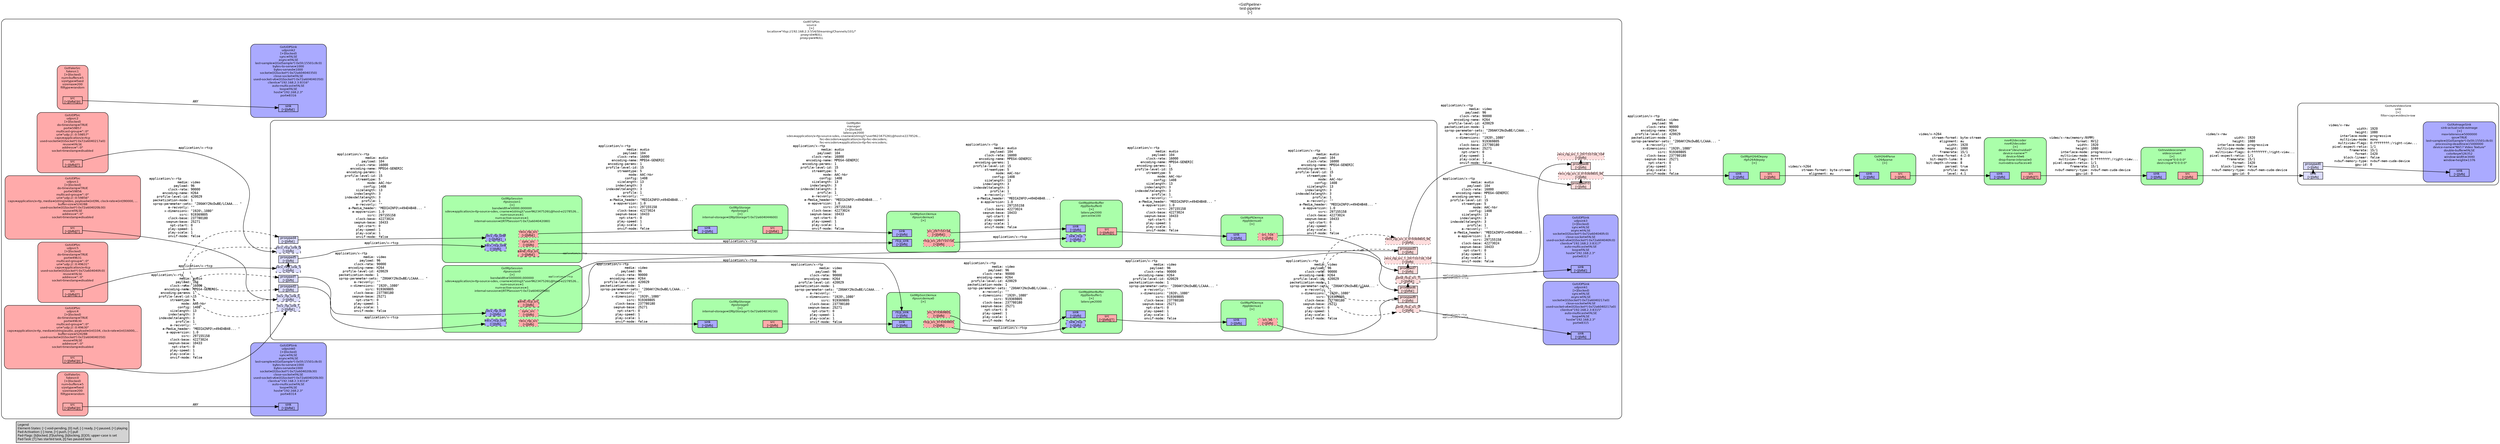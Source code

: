 digraph pipeline {
  rankdir=LR;
  fontname="sans";
  fontsize="10";
  labelloc=t;
  nodesep=.1;
  ranksep=.2;
  label="<GstPipeline>\ntest-pipeline\n[>]";
  node [style="filled,rounded", shape=box, fontsize="9", fontname="sans", margin="0.0,0.0"];
  edge [labelfontsize="6", fontsize="9", fontname="monospace"];
  
  legend [
    pos="0,0!",
    margin="0.05,0.05",
    style="filled",
    label="Legend\lElement-States: [~] void-pending, [0] null, [-] ready, [=] paused, [>] playing\lPad-Activation: [-] none, [>] push, [<] pull\lPad-Flags: [b]locked, [f]lushing, [b]locking, [E]OS; upper-case is set\lPad-Task: [T] has started task, [t] has paused task\l",
  ];
  subgraph cluster_sink_0x5fc154ff5960 {
    fontname="Bitstream Vera Sans";
    fontsize="8";
    style="filled,rounded";
    color=black;
    label="GstAutoVideoSink\nsink\n[>]\nfilter-caps=video/x-raw";
    subgraph cluster_sink_0x5fc154ff5960_sink {
      label="";
      style="invis";
      _proxypad0_0x5fc154ff6940 [color=black, fillcolor="#ddddff", label="proxypad0\n[>][bfb]", height="0.2", style="filled,solid"];
    sink_0x5fc154ff5960_sink_0x5fc154ff64d0 -> _proxypad0_0x5fc154ff6940 [style=dashed, minlen=0]
      sink_0x5fc154ff5960_sink_0x5fc154ff64d0 [color=black, fillcolor="#ddddff", label="sink\n[>][bfb]", height="0.2", style="filled,solid"];
    }

    fillcolor="#ffffff";
    subgraph cluster_sink_actual_sink_xvimage_0x5fc1550050a0 {
      fontname="Bitstream Vera Sans";
      fontsize="8";
      style="filled,rounded";
      color=black;
      label="GstXvImageSink\nsink-actual-sink-xvimage\n[>]\nmax-lateness=5000000\nqos=TRUE\nlast-sample=((GstSample*) 0x5fc15501c8c0)\nprocessing-deadline=15000000\ndevice-name=\"NV17 Video Texture\"\ndouble-buffer=FALSE\ncolorkey=526352\nwindow-width=3440\nwindow-height=1376";
      subgraph cluster_sink_actual_sink_xvimage_0x5fc1550050a0_sink {
        label="";
        style="invis";
        sink_actual_sink_xvimage_0x5fc1550050a0_sink_0x5fc155005570 [color=black, fillcolor="#aaaaff", label="sink\n[>][bfb]", height="0.2", style="filled,solid"];
      }

      fillcolor="#aaaaff";
    }

    _proxypad0_0x5fc154ff6940 -> sink_actual_sink_xvimage_0x5fc1550050a0_sink_0x5fc155005570 [label="video/x-raw\l               width: 1920\l              height: 1080\l      interlace-mode: progressive\l      multiview-mode: mono\l     multiview-flags: 0:ffffffff:/right-view...\l  pixel-aspect-ratio: 1/1\l           framerate: 15/1\l              format: I420\l        block-linear: false\l   nvbuf-memory-type: nvbuf-mem-cuda-device\l              gpu-id: 0\l"]
  }

  subgraph cluster_videoconvert_0x5fc154ff3180 {
    fontname="Bitstream Vera Sans";
    fontsize="8";
    style="filled,rounded";
    color=black;
    label="Gstnvvideoconvert\nvideoconvert\n[>]\nsrc-crop=\"0:0:0:0\"\ndest-crop=\"0:0:0:0\"";
    subgraph cluster_videoconvert_0x5fc154ff3180_sink {
      label="";
      style="invis";
      videoconvert_0x5fc154ff3180_sink_0x5fc154ff36a0 [color=black, fillcolor="#aaaaff", label="sink\n[>][bfb]", height="0.2", style="filled,solid"];
    }

    subgraph cluster_videoconvert_0x5fc154ff3180_src {
      label="";
      style="invis";
      videoconvert_0x5fc154ff3180_src_0x5fc154ff39a0 [color=black, fillcolor="#ffaaaa", label="src\n[>][bfb]", height="0.2", style="filled,solid"];
    }

    videoconvert_0x5fc154ff3180_sink_0x5fc154ff36a0 -> videoconvert_0x5fc154ff3180_src_0x5fc154ff39a0 [style="invis"];
    fillcolor="#aaffaa";
  }

  videoconvert_0x5fc154ff3180_src_0x5fc154ff39a0 -> sink_0x5fc154ff5960_sink_0x5fc154ff64d0 [label="video/x-raw\l               width: 1920\l              height: 1080\l      interlace-mode: progressive\l      multiview-mode: mono\l     multiview-flags: 0:ffffffff:/right-view...\l  pixel-aspect-ratio: 1/1\l           framerate: 15/1\l              format: I420\l        block-linear: false\l   nvbuf-memory-type: nvbuf-mem-cuda-device\l              gpu-id: 0\l"]
  subgraph cluster_nvv4l2decoder_0x5fc154fe8490 {
    fontname="Bitstream Vera Sans";
    fontsize="8";
    style="filled,rounded";
    color=black;
    label="nvv4l2decoder\nnvv4l2decoder\n[>]\ndevice=\"/dev/nvidia0\"\ndevice-name=\"\"\ndevice-fd=6\ndrop-frame-interval=0\nnum-extra-surfaces=0";
    subgraph cluster_nvv4l2decoder_0x5fc154fe8490_sink {
      label="";
      style="invis";
      nvv4l2decoder_0x5fc154fe8490_sink_0x5fc154fe8880 [color=black, fillcolor="#aaaaff", label="sink\n[>][bfb]", height="0.2", style="filled,solid"];
    }

    subgraph cluster_nvv4l2decoder_0x5fc154fe8490_src {
      label="";
      style="invis";
      nvv4l2decoder_0x5fc154fe8490_src_0x5fc154fe8ba0 [color=black, fillcolor="#ffaaaa", label="src\n[>][bfb][T]", height="0.2", style="filled,solid"];
    }

    nvv4l2decoder_0x5fc154fe8490_sink_0x5fc154fe8880 -> nvv4l2decoder_0x5fc154fe8490_src_0x5fc154fe8ba0 [style="invis"];
    fillcolor="#aaffaa";
  }

  nvv4l2decoder_0x5fc154fe8490_src_0x5fc154fe8ba0 -> videoconvert_0x5fc154ff3180_sink_0x5fc154ff36a0 [label="video/x-raw(memory:NVMM)\l              format: NV12\l               width: 1920\l              height: 1080\l      interlace-mode: progressive\l      multiview-mode: mono\l     multiview-flags: 0:ffffffff:/right-view...\l  pixel-aspect-ratio: 1/1\l           framerate: 15/1\l   nvbuf-memory-type: nvbuf-mem-cuda-device\l              gpu-id: 0\l"]
  subgraph cluster_h264parse_0x5fc154f10c40 {
    fontname="Bitstream Vera Sans";
    fontsize="8";
    style="filled,rounded";
    color=black;
    label="GstH264Parse\nh264parse\n[>]";
    subgraph cluster_h264parse_0x5fc154f10c40_sink {
      label="";
      style="invis";
      h264parse_0x5fc154f10c40_sink_0x5fc154f11ad0 [color=black, fillcolor="#aaaaff", label="sink\n[>][bfb]", height="0.2", style="filled,solid"];
    }

    subgraph cluster_h264parse_0x5fc154f10c40_src {
      label="";
      style="invis";
      h264parse_0x5fc154f10c40_src_0x5fc154f11e10 [color=black, fillcolor="#ffaaaa", label="src\n[>][bfb]", height="0.2", style="filled,solid"];
    }

    h264parse_0x5fc154f10c40_sink_0x5fc154f11ad0 -> h264parse_0x5fc154f10c40_src_0x5fc154f11e10 [style="invis"];
    fillcolor="#aaffaa";
  }

  h264parse_0x5fc154f10c40_src_0x5fc154f11e10 -> nvv4l2decoder_0x5fc154fe8490_sink_0x5fc154fe8880 [label="video/x-h264\l       stream-format: byte-stream\l           alignment: au\l               width: 1920\l              height: 1080\l           framerate: 15/1\l       chroma-format: 4:2:0\l      bit-depth-luma: 8\l    bit-depth-chroma: 8\l              parsed: true\l             profile: main\l               level: 4.1\l"]
  subgraph cluster_rtph264depay_0x5fc154f0ab30 {
    fontname="Bitstream Vera Sans";
    fontsize="8";
    style="filled,rounded";
    color=black;
    label="GstRtpH264Depay\nrtph264depay\n[>]";
    subgraph cluster_rtph264depay_0x5fc154f0ab30_sink {
      label="";
      style="invis";
      rtph264depay_0x5fc154f0ab30_sink_0x5fc154f0ae60 [color=black, fillcolor="#aaaaff", label="sink\n[>][bfb]", height="0.2", style="filled,solid"];
    }

    subgraph cluster_rtph264depay_0x5fc154f0ab30_src {
      label="";
      style="invis";
      rtph264depay_0x5fc154f0ab30_src_0x5fc154f0b180 [color=black, fillcolor="#ffaaaa", label="src\n[>][bfb]", height="0.2", style="filled,solid"];
    }

    rtph264depay_0x5fc154f0ab30_sink_0x5fc154f0ae60 -> rtph264depay_0x5fc154f0ab30_src_0x5fc154f0b180 [style="invis"];
    fillcolor="#aaffaa";
  }

  rtph264depay_0x5fc154f0ab30_src_0x5fc154f0b180 -> h264parse_0x5fc154f10c40_sink_0x5fc154f11ad0 [label="video/x-h264\l       stream-format: byte-stream\l           alignment: au\l"]
  subgraph cluster_source_0x5fc154efa260 {
    fontname="Bitstream Vera Sans";
    fontsize="8";
    style="filled,rounded";
    color=black;
    label="GstRTSPSrc\nsource\n[>]\nlocation=\"rtsp://192.168.2.3:554/Streaming/Channels/101/\"\nproxy-id=NULL\nproxy-pw=NULL";
    subgraph cluster_source_0x5fc154efa260_src {
      label="";
      style="invis";
      _proxypad8_0x72a5b8003820 [color=black, fillcolor="#ffdddd", label="proxypad8\n[>][bfb]", height="0.2", style="filled,solid"];
    _proxypad8_0x72a5b8003820 -> source_0x5fc154efa260_recv_rtp_src_1_297155158_104_0x72a5b8003410 [style=dashed, minlen=0]
      source_0x5fc154efa260_recv_rtp_src_1_297155158_104_0x72a5b8003410 [color=black, fillcolor="#ffdddd", label="recv_rtp_src_1_297155158_104\n[>][bfb]", height="0.2", style="filled,dotted"];
      _proxypad10_0x72a5a40031f0 [color=black, fillcolor="#ffdddd", label="proxypad10\n[>][bfb]", height="0.2", style="filled,solid"];
    _proxypad10_0x72a5a40031f0 -> source_0x5fc154efa260_recv_rtp_src_0_919369805_96_0x72a5a4002de0 [style=dashed, minlen=0]
      source_0x5fc154efa260_recv_rtp_src_0_919369805_96_0x72a5a4002de0 [color=black, fillcolor="#ffdddd", label="recv_rtp_src_0_919369805_96\n[>][bfb]", height="0.2", style="filled,dotted"];
    }

    fillcolor="#ffffff";
    subgraph cluster_udpsink3_0x72a60404a1f0 {
      fontname="Bitstream Vera Sans";
      fontsize="8";
      style="filled,rounded";
      color=black;
      label="GstUDPSink\nudpsink3\n[>](locked)\nsync=FALSE\nasync=FALSE\nsocket=((GSocket*) 0x72a604040fc0)\nclose-socket=FALSE\nused-socket-v6=((GSocket*) 0x72a604040fc0)\nclients=\"192.168.2.3:8317\"\nauto-multicast=FALSE\nloop=FALSE\nhost=\"192.168.2.3\"\nport=8317";
      subgraph cluster_udpsink3_0x72a60404a1f0_sink {
        label="";
        style="invis";
        udpsink3_0x72a60404a1f0_sink_0x72a60404a5d0 [color=black, fillcolor="#aaaaff", label="sink\n[>][bfbE]", height="0.2", style="filled,solid"];
      }

      fillcolor="#aaaaff";
    }

    subgraph cluster_fakesrc1_0x72a604049770 {
      fontname="Bitstream Vera Sans";
      fontsize="8";
      style="filled,rounded";
      color=black;
      label="GstFakeSrc\nfakesrc1\n[>](locked)\nnum-buffers=5\nsizetype=fixed\nsizemax=200\nfilltype=random";
      subgraph cluster_fakesrc1_0x72a604049770_src {
        label="";
        style="invis";
        fakesrc1_0x72a604049770_src_0x72a604049ac0 [color=black, fillcolor="#ffaaaa", label="src\n[>][bfbE][t]", height="0.2", style="filled,solid"];
      }

      fillcolor="#ffaaaa";
    }

    fakesrc1_0x72a604049770_src_0x72a604049ac0 -> udpsink2_0x72a604048540_sink_0x72a604048920 [label="ANY"]
    subgraph cluster_udpsink2_0x72a604048540 {
      fontname="Bitstream Vera Sans";
      fontsize="8";
      style="filled,rounded";
      color=black;
      label="GstUDPSink\nudpsink2\n[>](locked)\nsync=FALSE\nasync=FALSE\nlast-sample=((GstSample*) 0x5fc15501c8c0)\nbytes-to-serve=1000\nbytes-served=1000\nsocket=((GSocket*) 0x72a604040350)\nclose-socket=FALSE\nused-socket-v6=((GSocket*) 0x72a604040350)\nclients=\"192.168.2.3:8316\"\nauto-multicast=FALSE\nloop=FALSE\nhost=\"192.168.2.3\"\nport=8316";
      subgraph cluster_udpsink2_0x72a604048540_sink {
        label="";
        style="invis";
        udpsink2_0x72a604048540_sink_0x72a604048920 [color=black, fillcolor="#aaaaff", label="sink\n[>][bfbE]", height="0.2", style="filled,solid"];
      }

      fillcolor="#aaaaff";
    }

    subgraph cluster_udpsrc5_0x72a604040740 {
      fontname="Bitstream Vera Sans";
      fontsize="8";
      style="filled,rounded";
      color=black;
      label="GstUDPSrc\nudpsrc5\n[>](locked)\ndo-timestamp=TRUE\nport=49631\nmulticast-group=\"::0\"\nuri=\"udp://::0:49631\"\ncaps=application/x-rtcp\nused-socket=((GSocket*) 0x72a604040fc0)\nreuse=FALSE\naddress=\"::0\"\nsocket-timestamp=disabled";
      subgraph cluster_udpsrc5_0x72a604040740_src {
        label="";
        style="invis";
        udpsrc5_0x72a604040740_src_0x72a604040ad0 [color=black, fillcolor="#ffaaaa", label="src\n[>][bfb][T]", height="0.2", style="filled,solid"];
      }

      fillcolor="#ffaaaa";
    }

    udpsrc5_0x72a604040740_src_0x72a604040ad0 -> manager_0x72a604029920_recv_rtcp_sink_1_0x72a604046fc0 [label="application/x-rtcp\l"]
    subgraph cluster_udpsrc4_0x72a60403f1c0 {
      fontname="Bitstream Vera Sans";
      fontsize="8";
      style="filled,rounded";
      color=black;
      label="GstUDPSrc\nudpsrc4\n[>](locked)\ndo-timestamp=TRUE\nport=49630\nmulticast-group=\"::0\"\nuri=\"udp://::0:49630\"\ncaps=application/x-rtp, media=(string)audio, payload=(int)104, clock-rate=(int)16000,…\nbuffer-size=524288\nused-socket=((GSocket*) 0x72a604040350)\nreuse=FALSE\naddress=\"::0\"\nsocket-timestamp=disabled";
      subgraph cluster_udpsrc4_0x72a60403f1c0_src {
        label="";
        style="invis";
        udpsrc4_0x72a60403f1c0_src_0x72a604040010 [color=black, fillcolor="#ffaaaa", label="src\n[>][bfbE][t]", height="0.2", style="filled,solid"];
      }

      fillcolor="#ffaaaa";
    }

    udpsrc4_0x72a60403f1c0_src_0x72a604040010 -> manager_0x72a604029920_recv_rtp_sink_1_0x72a604045be0 [label="application/x-rtp\l               media: audio\l             payload: 104\l          clock-rate: 16000\l       encoding-name: MPEG4-GENERIC\l     encoding-params: 1\l    profile-level-id: 15\l          streamtype: 5\l                mode: AAC-hbr\l              config: 1408\l          sizelength: 13\l         indexlength: 3\l    indexdeltalength: 3\l             profile: 1\l          a-recvonly: \"\"\l      a-Media_header: \"MEDIAINFO\\=494D4B48... \"\l        a-appversion: 1.0\l                ssrc: 297155158\l          clock-base: 42273024\l         seqnum-base: 10433\l           npt-start: 0\l          play-speed: 1\l          play-scale: 1\l          onvif-mode: false\l"]
    subgraph cluster_udpsink1_0x72a60403d2f0 {
      fontname="Bitstream Vera Sans";
      fontsize="8";
      style="filled,rounded";
      color=black;
      label="GstUDPSink\nudpsink1\n[>](locked)\nsync=FALSE\nasync=FALSE\nsocket=((GSocket*) 0x72a6040217a0)\nclose-socket=FALSE\nused-socket-v6=((GSocket*) 0x72a6040217a0)\nclients=\"192.168.2.3:8315\"\nauto-multicast=FALSE\nloop=FALSE\nhost=\"192.168.2.3\"\nport=8315";
      subgraph cluster_udpsink1_0x72a60403d2f0_sink {
        label="";
        style="invis";
        udpsink1_0x72a60403d2f0_sink_0x72a60403d6d0 [color=black, fillcolor="#aaaaff", label="sink\n[>][bfb]", height="0.2", style="filled,solid"];
      }

      fillcolor="#aaaaff";
    }

    subgraph cluster_fakesrc0_0x72a60403c5b0 {
      fontname="Bitstream Vera Sans";
      fontsize="8";
      style="filled,rounded";
      color=black;
      label="GstFakeSrc\nfakesrc0\n[>](locked)\nnum-buffers=5\nsizetype=fixed\nsizemax=200\nfilltype=random";
      subgraph cluster_fakesrc0_0x72a60403c5b0_src {
        label="";
        style="invis";
        fakesrc0_0x72a60403c5b0_src_0x72a60403c930 [color=black, fillcolor="#ffaaaa", label="src\n[>][bfbE][t]", height="0.2", style="filled,solid"];
      }

      fillcolor="#ffaaaa";
    }

    fakesrc0_0x72a60403c5b0_src_0x72a60403c930 -> udpsink0_0x72a604039dc0_sink_0x72a60403a1d0 [label="ANY"]
    subgraph cluster_udpsink0_0x72a604039dc0 {
      fontname="Bitstream Vera Sans";
      fontsize="8";
      style="filled,rounded";
      color=black;
      label="GstUDPSink\nudpsink0\n[>](locked)\nsync=FALSE\nasync=FALSE\nlast-sample=((GstSample*) 0x5fc15501c8c0)\nbytes-to-serve=1000\nbytes-served=1000\nsocket=((GSocket*) 0x72a604020b30)\nclose-socket=FALSE\nused-socket-v6=((GSocket*) 0x72a604020b30)\nclients=\"192.168.2.3:8314\"\nauto-multicast=FALSE\nloop=FALSE\nhost=\"192.168.2.3\"\nport=8314";
      subgraph cluster_udpsink0_0x72a604039dc0_sink {
        label="";
        style="invis";
        udpsink0_0x72a604039dc0_sink_0x72a60403a1d0 [color=black, fillcolor="#aaaaff", label="sink\n[>][bfbE]", height="0.2", style="filled,solid"];
      }

      fillcolor="#aaaaff";
    }

    subgraph cluster_udpsrc2_0x72a604020fd0 {
      fontname="Bitstream Vera Sans";
      fontsize="8";
      style="filled,rounded";
      color=black;
      label="GstUDPSrc\nudpsrc2\n[>](locked)\ndo-timestamp=TRUE\nport=59857\nmulticast-group=\"::0\"\nuri=\"udp://::0:59857\"\ncaps=application/x-rtcp\nused-socket=((GSocket*) 0x72a6040217a0)\nreuse=FALSE\naddress=\"::0\"\nsocket-timestamp=disabled";
      subgraph cluster_udpsrc2_0x72a604020fd0_src {
        label="";
        style="invis";
        udpsrc2_0x72a604020fd0_src_0x72a604021360 [color=black, fillcolor="#ffaaaa", label="src\n[>][bfb][T]", height="0.2", style="filled,solid"];
      }

      fillcolor="#ffaaaa";
    }

    udpsrc2_0x72a604020fd0_src_0x72a604021360 -> manager_0x72a604029920_recv_rtcp_sink_0_0x72a604036e00 [label="application/x-rtcp\l"]
    subgraph cluster_udpsrc1_0x72a60401f8f0 {
      fontname="Bitstream Vera Sans";
      fontsize="8";
      style="filled,rounded";
      color=black;
      label="GstUDPSrc\nudpsrc1\n[>](locked)\ndo-timestamp=TRUE\nport=59856\nmulticast-group=\"::0\"\nuri=\"udp://::0:59856\"\ncaps=application/x-rtp, media=(string)video, payload=(int)96, clock-rate=(int)90000, …\nbuffer-size=524288\nused-socket=((GSocket*) 0x72a604020b30)\nreuse=FALSE\naddress=\"::0\"\nsocket-timestamp=disabled";
      subgraph cluster_udpsrc1_0x72a60401f8f0_src {
        label="";
        style="invis";
        udpsrc1_0x72a60401f8f0_src_0x72a6040207f0 [color=black, fillcolor="#ffaaaa", label="src\n[>][bfb][T]", height="0.2", style="filled,solid"];
      }

      fillcolor="#ffaaaa";
    }

    udpsrc1_0x72a60401f8f0_src_0x72a6040207f0 -> manager_0x72a604029920_recv_rtp_sink_0_0x72a6040359a0 [label="application/x-rtp\l               media: video\l             payload: 96\l          clock-rate: 90000\l       encoding-name: H264\l    profile-level-id: 420029\l  packetization-mode: 1\l  sprop-parameter-sets: \"Z00AKY2NcDwBE/LCAAA... \"\l          a-recvonly: \"\"\l        x-dimensions: \"1920\\,1080\"\l                ssrc: 919369805\l          clock-base: 237780180\l         seqnum-base: 25271\l           npt-start: 0\l          play-speed: 1\l          play-scale: 1\l          onvif-mode: false\l"]
    subgraph cluster_manager_0x72a604029920 {
      fontname="Bitstream Vera Sans";
      fontsize="8";
      style="filled,rounded";
      color=black;
      label="GstRtpBin\nmanager\n[>](locked)\nlatency=2000\nsdes=application/x-rtp-source-sdes, cname=(string)\\\"user962347526\\\\@host-e2278526…\nfec-decoders=application/x-rtp-fec-decoders;\nfec-encoders=application/x-rtp-fec-encoders;";
      subgraph cluster_manager_0x72a604029920_sink {
        label="";
        style="invis";
        _proxypad1_0x72a604035d20 [color=black, fillcolor="#ddddff", label="proxypad1\n[>][bfb]", height="0.2", style="filled,solid"];
      manager_0x72a604029920_recv_rtp_sink_0_0x72a6040359a0 -> _proxypad1_0x72a604035d20 [style=dashed, minlen=0]
        manager_0x72a604029920_recv_rtp_sink_0_0x72a6040359a0 [color=black, fillcolor="#ddddff", label="recv_rtp_sink_0\n[>][bfb]", height="0.2", style="filled,dashed"];
        _proxypad2_0x72a6040371e0 [color=black, fillcolor="#ddddff", label="proxypad2\n[>][bfb]", height="0.2", style="filled,solid"];
      manager_0x72a604029920_recv_rtcp_sink_0_0x72a604036e00 -> _proxypad2_0x72a6040371e0 [style=dashed, minlen=0]
        manager_0x72a604029920_recv_rtcp_sink_0_0x72a604036e00 [color=black, fillcolor="#ddddff", label="recv_rtcp_sink_0\n[>][bfb]", height="0.2", style="filled,dashed"];
        _proxypad4_0x72a604045ff0 [color=black, fillcolor="#ddddff", label="proxypad4\n[>][bfbE]", height="0.2", style="filled,solid"];
      manager_0x72a604029920_recv_rtp_sink_1_0x72a604045be0 -> _proxypad4_0x72a604045ff0 [style=dashed, minlen=0]
        manager_0x72a604029920_recv_rtp_sink_1_0x72a604045be0 [color=black, fillcolor="#ddddff", label="recv_rtp_sink_1\n[>][bfbE]", height="0.2", style="filled,dashed"];
        _proxypad5_0x72a6040473a0 [color=black, fillcolor="#ddddff", label="proxypad5\n[>][bfb]", height="0.2", style="filled,solid"];
      manager_0x72a604029920_recv_rtcp_sink_1_0x72a604046fc0 -> _proxypad5_0x72a6040473a0 [style=dashed, minlen=0]
        manager_0x72a604029920_recv_rtcp_sink_1_0x72a604046fc0 [color=black, fillcolor="#ddddff", label="recv_rtcp_sink_1\n[>][bfb]", height="0.2", style="filled,dashed"];
      }

      subgraph cluster_manager_0x72a604029920_src {
        label="";
        style="invis";
        _proxypad3_0x72a60403eca0 [color=black, fillcolor="#ffdddd", label="proxypad3\n[>][bfb]", height="0.2", style="filled,solid"];
      _proxypad3_0x72a60403eca0 -> manager_0x72a604029920_send_rtcp_src_0_0x72a60403e8c0 [style=dashed, minlen=0]
        manager_0x72a604029920_send_rtcp_src_0_0x72a60403e8c0 [color=black, fillcolor="#ffdddd", label="send_rtcp_src_0\n[>][bfb]", height="0.2", style="filled,dashed"];
        _proxypad6_0x72a60404bd60 [color=black, fillcolor="#ffdddd", label="proxypad6\n[>][bfbE]", height="0.2", style="filled,solid"];
      _proxypad6_0x72a60404bd60 -> manager_0x72a604029920_send_rtcp_src_1_0x72a60404b980 [style=dashed, minlen=0]
        manager_0x72a604029920_send_rtcp_src_1_0x72a60404b980 [color=black, fillcolor="#ffdddd", label="send_rtcp_src_1\n[>][bfbE]", height="0.2", style="filled,dashed"];
        _proxypad7_0x72a5b80028e0 [color=black, fillcolor="#ffdddd", label="proxypad7\n[>][bfb]", height="0.2", style="filled,solid"];
      _proxypad7_0x72a5b80028e0 -> manager_0x72a604029920_recv_rtp_src_1_297155158_104_0x72a5b8002460 [style=dashed, minlen=0]
        manager_0x72a604029920_recv_rtp_src_1_297155158_104_0x72a5b8002460 [color=black, fillcolor="#ffdddd", label="recv_rtp_src_1_297155158_104\n[>][bfb]", height="0.2", style="filled,dotted"];
        _proxypad9_0x72a5a40022b0 [color=black, fillcolor="#ffdddd", label="proxypad9\n[>][bfb]", height="0.2", style="filled,solid"];
      _proxypad9_0x72a5a40022b0 -> manager_0x72a604029920_recv_rtp_src_0_919369805_96_0x72a5a4001e30 [style=dashed, minlen=0]
        manager_0x72a604029920_recv_rtp_src_0_919369805_96_0x72a5a4001e30 [color=black, fillcolor="#ffdddd", label="recv_rtp_src_0_919369805_96\n[>][bfb]", height="0.2", style="filled,dotted"];
      }

      manager_0x72a604029920_recv_rtp_sink_0_0x72a6040359a0 -> manager_0x72a604029920_send_rtcp_src_0_0x72a60403e8c0 [style="invis"];
      fillcolor="#ffffff";
      subgraph cluster_rtpptdemux1_0x72a5c8017d20 {
        fontname="Bitstream Vera Sans";
        fontsize="8";
        style="filled,rounded";
        color=black;
        label="GstRtpPtDemux\nrtpptdemux1\n[>]";
        subgraph cluster_rtpptdemux1_0x72a5c8017d20_sink {
          label="";
          style="invis";
          rtpptdemux1_0x72a5c8017d20_sink_0x72a5c8017ec0 [color=black, fillcolor="#aaaaff", label="sink\n[>][bfb]", height="0.2", style="filled,solid"];
        }

        subgraph cluster_rtpptdemux1_0x72a5c8017d20_src {
          label="";
          style="invis";
          rtpptdemux1_0x72a5c8017d20_src_96_0x72a5a4001650 [color=black, fillcolor="#ffaaaa", label="src_96\n[>][bfb]", height="0.2", style="filled,dotted"];
        }

        rtpptdemux1_0x72a5c8017d20_sink_0x72a5c8017ec0 -> rtpptdemux1_0x72a5c8017d20_src_96_0x72a5a4001650 [style="invis"];
        fillcolor="#aaffaa";
      }

      rtpptdemux1_0x72a5c8017d20_src_96_0x72a5a4001650 -> _proxypad9_0x72a5a40022b0 [label="application/x-rtp\l               media: video\l             payload: 96\l          clock-rate: 90000\l       encoding-name: H264\l    profile-level-id: 420029\l  packetization-mode: 1\l  sprop-parameter-sets: \"Z00AKY2NcDwBE/LCAAA... \"\l          a-recvonly: \"\"\l        x-dimensions: \"1920\\,1080\"\l                ssrc: 919369805\l          clock-base: 237780180\l         seqnum-base: 25271\l           npt-start: 0\l          play-speed: 1\l          play-scale: 1\l          onvif-mode: false\l"]
      subgraph cluster_rtpjitterbuffer1_0x72a5c8015a10 {
        fontname="Bitstream Vera Sans";
        fontsize="8";
        style="filled,rounded";
        color=black;
        label="GstRtpJitterBuffer\nrtpjitterbuffer1\n[>]\nlatency=2000";
        subgraph cluster_rtpjitterbuffer1_0x72a5c8015a10_sink {
          label="";
          style="invis";
          rtpjitterbuffer1_0x72a5c8015a10_sink_0x72a5c8017530 [color=black, fillcolor="#aaaaff", label="sink\n[>][bfb]", height="0.2", style="filled,solid"];
          rtpjitterbuffer1_0x72a5c8015a10_sink_rtcp_0x72a5c8018920 [color=black, fillcolor="#aaaaff", label="sink_rtcp\n[>][bfb]", height="0.2", style="filled,dashed"];
        }

        subgraph cluster_rtpjitterbuffer1_0x72a5c8015a10_src {
          label="";
          style="invis";
          rtpjitterbuffer1_0x72a5c8015a10_src_0x72a5c8017070 [color=black, fillcolor="#ffaaaa", label="src\n[>][bfb][T]", height="0.2", style="filled,solid"];
        }

        rtpjitterbuffer1_0x72a5c8015a10_sink_0x72a5c8017530 -> rtpjitterbuffer1_0x72a5c8015a10_src_0x72a5c8017070 [style="invis"];
        fillcolor="#aaffaa";
      }

      rtpjitterbuffer1_0x72a5c8015a10_src_0x72a5c8017070 -> rtpptdemux1_0x72a5c8017d20_sink_0x72a5c8017ec0 [label="application/x-rtp\l               media: video\l             payload: 96\l          clock-rate: 90000\l       encoding-name: H264\l    profile-level-id: 420029\l  packetization-mode: 1\l  sprop-parameter-sets: \"Z00AKY2NcDwBE/LCAAA... \"\l          a-recvonly: \"\"\l        x-dimensions: \"1920\\,1080\"\l                ssrc: 919369805\l          clock-base: 237780180\l         seqnum-base: 25271\l           npt-start: 0\l          play-speed: 1\l          play-scale: 1\l          onvif-mode: false\l"]
      subgraph cluster_rtpptdemux0_0x72a5c001b0a0 {
        fontname="Bitstream Vera Sans";
        fontsize="8";
        style="filled,rounded";
        color=black;
        label="GstRtpPtDemux\nrtpptdemux0\n[>]";
        subgraph cluster_rtpptdemux0_0x72a5c001b0a0_sink {
          label="";
          style="invis";
          rtpptdemux0_0x72a5c001b0a0_sink_0x72a5c001c670 [color=black, fillcolor="#aaaaff", label="sink\n[>][bfb]", height="0.2", style="filled,solid"];
        }

        subgraph cluster_rtpptdemux0_0x72a5c001b0a0_src {
          label="";
          style="invis";
          rtpptdemux0_0x72a5c001b0a0_src_104_0x72a5b8001c80 [color=black, fillcolor="#ffaaaa", label="src_104\n[>][bfb]", height="0.2", style="filled,dotted"];
        }

        rtpptdemux0_0x72a5c001b0a0_sink_0x72a5c001c670 -> rtpptdemux0_0x72a5c001b0a0_src_104_0x72a5b8001c80 [style="invis"];
        fillcolor="#aaffaa";
      }

      rtpptdemux0_0x72a5c001b0a0_src_104_0x72a5b8001c80 -> _proxypad7_0x72a5b80028e0 [label="application/x-rtp\l               media: audio\l             payload: 104\l          clock-rate: 16000\l       encoding-name: MPEG4-GENERIC\l     encoding-params: 1\l    profile-level-id: 15\l          streamtype: 5\l                mode: AAC-hbr\l              config: 1408\l          sizelength: 13\l         indexlength: 3\l    indexdeltalength: 3\l             profile: 1\l          a-recvonly: \"\"\l      a-Media_header: \"MEDIAINFO\\=494D4B48... \"\l        a-appversion: 1.0\l                ssrc: 297155158\l          clock-base: 42273024\l         seqnum-base: 10433\l           npt-start: 0\l          play-speed: 1\l          play-scale: 1\l          onvif-mode: false\l"]
      subgraph cluster_rtpjitterbuffer0_0x72a5c0018e30 {
        fontname="Bitstream Vera Sans";
        fontsize="8";
        style="filled,rounded";
        color=black;
        label="GstRtpJitterBuffer\nrtpjitterbuffer0\n[>]\nlatency=2000\npercent=100";
        subgraph cluster_rtpjitterbuffer0_0x72a5c0018e30_sink {
          label="";
          style="invis";
          rtpjitterbuffer0_0x72a5c0018e30_sink_0x72a5c001ac30 [color=black, fillcolor="#aaaaff", label="sink\n[>][bfb]", height="0.2", style="filled,solid"];
          rtpjitterbuffer0_0x72a5c0018e30_sink_rtcp_0x72a5c001d0e0 [color=black, fillcolor="#aaaaff", label="sink_rtcp\n[>][bfb]", height="0.2", style="filled,dashed"];
        }

        subgraph cluster_rtpjitterbuffer0_0x72a5c0018e30_src {
          label="";
          style="invis";
          rtpjitterbuffer0_0x72a5c0018e30_src_0x72a5c001a770 [color=black, fillcolor="#ffaaaa", label="src\n[>][bfb][t]", height="0.2", style="filled,solid"];
        }

        rtpjitterbuffer0_0x72a5c0018e30_sink_0x72a5c001ac30 -> rtpjitterbuffer0_0x72a5c0018e30_src_0x72a5c001a770 [style="invis"];
        fillcolor="#aaffaa";
      }

      rtpjitterbuffer0_0x72a5c0018e30_src_0x72a5c001a770 -> rtpptdemux0_0x72a5c001b0a0_sink_0x72a5c001c670 [label="application/x-rtp\l               media: audio\l             payload: 104\l          clock-rate: 16000\l       encoding-name: MPEG4-GENERIC\l     encoding-params: 1\l    profile-level-id: 15\l          streamtype: 5\l                mode: AAC-hbr\l              config: 1408\l          sizelength: 13\l         indexlength: 3\l    indexdeltalength: 3\l             profile: 1\l          a-recvonly: \"\"\l      a-Media_header: \"MEDIAINFO\\=494D4B48... \"\l        a-appversion: 1.0\l                ssrc: 297155158\l          clock-base: 42273024\l         seqnum-base: 10433\l           npt-start: 0\l          play-speed: 1\l          play-scale: 1\l          onvif-mode: false\l"]
      subgraph cluster_rtpstorage1_0x72a604043a50 {
        fontname="Bitstream Vera Sans";
        fontsize="8";
        style="filled,rounded";
        color=black;
        label="GstRtpStorage\nrtpstorage1\n[>]\ninternal-storage=((RtpStorage*) 0x72a604044600)";
        subgraph cluster_rtpstorage1_0x72a604043a50_sink {
          label="";
          style="invis";
          rtpstorage1_0x72a604043a50_sink_0x72a604044280 [color=black, fillcolor="#aaaaff", label="sink\n[>][bfb]", height="0.2", style="filled,solid"];
        }

        subgraph cluster_rtpstorage1_0x72a604043a50_src {
          label="";
          style="invis";
          rtpstorage1_0x72a604043a50_src_0x72a604043dc0 [color=black, fillcolor="#ffaaaa", label="src\n[>][bfbE]", height="0.2", style="filled,solid"];
        }

        rtpstorage1_0x72a604043a50_sink_0x72a604044280 -> rtpstorage1_0x72a604043a50_src_0x72a604043dc0 [style="invis"];
        fillcolor="#aaffaa";
      }

      rtpstorage1_0x72a604043a50_src_0x72a604043dc0 -> rtpssrcdemux1_0x72a604043290_sink_0x72a604043440 [label="application/x-rtp\l               media: audio\l             payload: 104\l          clock-rate: 16000\l       encoding-name: MPEG4-GENERIC\l     encoding-params: 1\l    profile-level-id: 15\l          streamtype: 5\l                mode: AAC-hbr\l              config: 1408\l          sizelength: 13\l         indexlength: 3\l    indexdeltalength: 3\l             profile: 1\l          a-recvonly: \"\"\l      a-Media_header: \"MEDIAINFO\\=494D4B48... \"\l        a-appversion: 1.0\l                ssrc: 297155158\l          clock-base: 42273024\l         seqnum-base: 10433\l           npt-start: 0\l          play-speed: 1\l          play-scale: 1\l          onvif-mode: false\l"]
      subgraph cluster_rtpssrcdemux1_0x72a604043290 {
        fontname="Bitstream Vera Sans";
        fontsize="8";
        style="filled,rounded";
        color=black;
        label="GstRtpSsrcDemux\nrtpssrcdemux1\n[>]";
        subgraph cluster_rtpssrcdemux1_0x72a604043290_sink {
          label="";
          style="invis";
          rtpssrcdemux1_0x72a604043290_sink_0x72a604043440 [color=black, fillcolor="#aaaaff", label="sink\n[>][bfb]", height="0.2", style="filled,solid"];
          rtpssrcdemux1_0x72a604043290_rtcp_sink_0x72a604043780 [color=black, fillcolor="#aaaaff", label="rtcp_sink\n[>][bfb]", height="0.2", style="filled,solid"];
        }

        subgraph cluster_rtpssrcdemux1_0x72a604043290_src {
          label="";
          style="invis";
          rtpssrcdemux1_0x72a604043290_src_297155158_0x72a5c00163e0 [color=black, fillcolor="#ffaaaa", label="src_297155158\n[>][bfbE]", height="0.2", style="filled,dotted"];
          rtpssrcdemux1_0x72a604043290_rtcp_src_297155158_0x72a5c0016830 [color=black, fillcolor="#ffaaaa", label="rtcp_src_297155158\n[>][bfb]", height="0.2", style="filled,dotted"];
        }

        rtpssrcdemux1_0x72a604043290_sink_0x72a604043440 -> rtpssrcdemux1_0x72a604043290_src_297155158_0x72a5c00163e0 [style="invis"];
        fillcolor="#aaffaa";
      }

      rtpssrcdemux1_0x72a604043290_src_297155158_0x72a5c00163e0 -> rtpjitterbuffer0_0x72a5c0018e30_sink_0x72a5c001ac30 [label="application/x-rtp\l               media: audio\l             payload: 104\l          clock-rate: 16000\l       encoding-name: MPEG4-GENERIC\l     encoding-params: 1\l    profile-level-id: 15\l          streamtype: 5\l                mode: AAC-hbr\l              config: 1408\l          sizelength: 13\l         indexlength: 3\l    indexdeltalength: 3\l             profile: 1\l          a-recvonly: \"\"\l      a-Media_header: \"MEDIAINFO\\=494D4B48... \"\l        a-appversion: 1.0\l                ssrc: 297155158\l          clock-base: 42273024\l         seqnum-base: 10433\l           npt-start: 0\l          play-speed: 1\l          play-scale: 1\l          onvif-mode: false\l"]
      rtpssrcdemux1_0x72a604043290_rtcp_src_297155158_0x72a5c0016830 -> rtpjitterbuffer0_0x72a5c0018e30_sink_rtcp_0x72a5c001d0e0 [label="application/x-rtcp\l"]
      subgraph cluster_rtpsession1_0x72a604041e30 {
        fontname="Bitstream Vera Sans";
        fontsize="8";
        style="filled,rounded";
        color=black;
        label="GstRtpSession\nrtpsession1\n[>]\nbandwidth=50000.000000\nsdes=application/x-rtp-source-sdes, cname=(string)\\\"user962347526\\\\@host-e2278526…\nnum-sources=1\nnum-active-sources=1\ninternal-session=((RTPSession*) 0x72a604042080)";
        subgraph cluster_rtpsession1_0x72a604041e30_sink {
          label="";
          style="invis";
          rtpsession1_0x72a604041e30_recv_rtp_sink_0x72a6040456a0 [color=black, fillcolor="#aaaaff", label="recv_rtp_sink\n[>][bfbE]", height="0.2", style="filled,dashed"];
          rtpsession1_0x72a604041e30_recv_rtcp_sink_0x72a604046720 [color=black, fillcolor="#aaaaff", label="recv_rtcp_sink\n[>][bfb]", height="0.2", style="filled,dashed"];
        }

        subgraph cluster_rtpsession1_0x72a604041e30_src {
          label="";
          style="invis";
          rtpsession1_0x72a604041e30_recv_rtp_src_0x72a6040458f0 [color=black, fillcolor="#ffaaaa", label="recv_rtp_src\n[>][bfbE]", height="0.2", style="filled,dotted"];
          rtpsession1_0x72a604041e30_sync_src_0x72a604046bf0 [color=black, fillcolor="#ffaaaa", label="sync_src\n[>][bfb]", height="0.2", style="filled,dotted"];
          rtpsession1_0x72a604041e30_send_rtcp_src_0x72a60404b5e0 [color=black, fillcolor="#ffaaaa", label="send_rtcp_src\n[>][bfbE]", height="0.2", style="filled,dashed"];
        }

        rtpsession1_0x72a604041e30_recv_rtp_sink_0x72a6040456a0 -> rtpsession1_0x72a604041e30_recv_rtp_src_0x72a6040458f0 [style="invis"];
        fillcolor="#aaffaa";
      }

      _proxypad4_0x72a604045ff0 -> rtpsession1_0x72a604041e30_recv_rtp_sink_0x72a6040456a0 [label="application/x-rtp\l               media: audio\l             payload: 104\l          clock-rate: 16000\l       encoding-name: MPEG4-GENERIC\l     encoding-params: 1\l    profile-level-id: 15\l          streamtype: 5\l                mode: AAC-hbr\l              config: 1408\l          sizelength: 13\l         indexlength: 3\l    indexdeltalength: 3\l             profile: 1\l          a-recvonly: \"\"\l      a-Media_header: \"MEDIAINFO\\=494D4B48... \"\l        a-appversion: 1.0\l                ssrc: 297155158\l          clock-base: 42273024\l         seqnum-base: 10433\l           npt-start: 0\l          play-speed: 1\l          play-scale: 1\l          onvif-mode: false\l"]
      rtpsession1_0x72a604041e30_recv_rtp_src_0x72a6040458f0 -> rtpstorage1_0x72a604043a50_sink_0x72a604044280 [label="application/x-rtp\l               media: audio\l             payload: 104\l          clock-rate: 16000\l       encoding-name: MPEG4-GENERIC\l     encoding-params: 1\l    profile-level-id: 15\l          streamtype: 5\l                mode: AAC-hbr\l              config: 1408\l          sizelength: 13\l         indexlength: 3\l    indexdeltalength: 3\l             profile: 1\l          a-recvonly: \"\"\l      a-Media_header: \"MEDIAINFO\\=494D4B48... \"\l        a-appversion: 1.0\l                ssrc: 297155158\l          clock-base: 42273024\l         seqnum-base: 10433\l           npt-start: 0\l          play-speed: 1\l          play-scale: 1\l          onvif-mode: false\l"]
      _proxypad5_0x72a6040473a0 -> rtpsession1_0x72a604041e30_recv_rtcp_sink_0x72a604046720 [label="application/x-rtcp\l"]
      rtpsession1_0x72a604041e30_sync_src_0x72a604046bf0 -> rtpssrcdemux1_0x72a604043290_rtcp_sink_0x72a604043780 [label="application/x-rtcp\l"]
      rtpsession1_0x72a604041e30_send_rtcp_src_0x72a60404b5e0 -> _proxypad6_0x72a60404bd60 [labeldistance="10", labelangle="0", label="                                                  ", taillabel="application/x-rtcp\l", headlabel="ANY"]
      subgraph cluster_rtpstorage0_0x72a604033600 {
        fontname="Bitstream Vera Sans";
        fontsize="8";
        style="filled,rounded";
        color=black;
        label="GstRtpStorage\nrtpstorage0\n[>]\ninternal-storage=((RtpStorage*) 0x72a604034230)";
        subgraph cluster_rtpstorage0_0x72a604033600_sink {
          label="";
          style="invis";
          rtpstorage0_0x72a604033600_sink_0x72a604033d30 [color=black, fillcolor="#aaaaff", label="sink\n[>][bfb]", height="0.2", style="filled,solid"];
        }

        subgraph cluster_rtpstorage0_0x72a604033600_src {
          label="";
          style="invis";
          rtpstorage0_0x72a604033600_src_0x72a604033980 [color=black, fillcolor="#ffaaaa", label="src\n[>][bfb]", height="0.2", style="filled,solid"];
        }

        rtpstorage0_0x72a604033600_sink_0x72a604033d30 -> rtpstorage0_0x72a604033600_src_0x72a604033980 [style="invis"];
        fillcolor="#aaffaa";
      }

      rtpstorage0_0x72a604033600_src_0x72a604033980 -> rtpssrcdemux0_0x72a604032260_sink_0x72a604032460 [label="application/x-rtp\l               media: video\l             payload: 96\l          clock-rate: 90000\l       encoding-name: H264\l    profile-level-id: 420029\l  packetization-mode: 1\l  sprop-parameter-sets: \"Z00AKY2NcDwBE/LCAAA... \"\l          a-recvonly: \"\"\l        x-dimensions: \"1920\\,1080\"\l                ssrc: 919369805\l          clock-base: 237780180\l         seqnum-base: 25271\l           npt-start: 0\l          play-speed: 1\l          play-scale: 1\l          onvif-mode: false\l"]
      subgraph cluster_rtpssrcdemux0_0x72a604032260 {
        fontname="Bitstream Vera Sans";
        fontsize="8";
        style="filled,rounded";
        color=black;
        label="GstRtpSsrcDemux\nrtpssrcdemux0\n[>]";
        subgraph cluster_rtpssrcdemux0_0x72a604032260_sink {
          label="";
          style="invis";
          rtpssrcdemux0_0x72a604032260_sink_0x72a604032460 [color=black, fillcolor="#aaaaff", label="sink\n[>][bfb]", height="0.2", style="filled,solid"];
          rtpssrcdemux0_0x72a604032260_rtcp_sink_0x72a6040327e0 [color=black, fillcolor="#aaaaff", label="rtcp_sink\n[>][bfb]", height="0.2", style="filled,solid"];
        }

        subgraph cluster_rtpssrcdemux0_0x72a604032260_src {
          label="";
          style="invis";
          rtpssrcdemux0_0x72a604032260_src_919369805_0x72a5c8014e30 [color=black, fillcolor="#ffaaaa", label="src_919369805\n[>][bfb]", height="0.2", style="filled,dotted"];
          rtpssrcdemux0_0x72a604032260_rtcp_src_919369805_0x72a5c80152c0 [color=black, fillcolor="#ffaaaa", label="rtcp_src_919369805\n[>][bfb]", height="0.2", style="filled,dotted"];
        }

        rtpssrcdemux0_0x72a604032260_sink_0x72a604032460 -> rtpssrcdemux0_0x72a604032260_src_919369805_0x72a5c8014e30 [style="invis"];
        fillcolor="#aaffaa";
      }

      rtpssrcdemux0_0x72a604032260_src_919369805_0x72a5c8014e30 -> rtpjitterbuffer1_0x72a5c8015a10_sink_0x72a5c8017530 [label="application/x-rtp\l               media: video\l             payload: 96\l          clock-rate: 90000\l       encoding-name: H264\l    profile-level-id: 420029\l  packetization-mode: 1\l  sprop-parameter-sets: \"Z00AKY2NcDwBE/LCAAA... \"\l          a-recvonly: \"\"\l        x-dimensions: \"1920\\,1080\"\l                ssrc: 919369805\l          clock-base: 237780180\l         seqnum-base: 25271\l           npt-start: 0\l          play-speed: 1\l          play-scale: 1\l          onvif-mode: false\l"]
      rtpssrcdemux0_0x72a604032260_rtcp_src_919369805_0x72a5c80152c0 -> rtpjitterbuffer1_0x72a5c8015a10_sink_rtcp_0x72a5c8018920 [label="application/x-rtcp\l"]
      subgraph cluster_rtpsession0_0x72a60402d520 {
        fontname="Bitstream Vera Sans";
        fontsize="8";
        style="filled,rounded";
        color=black;
        label="GstRtpSession\nrtpsession0\n[>]\nbandwidth=5000000.000000\nsdes=application/x-rtp-source-sdes, cname=(string)\\\"user962347526\\\\@host-e2278526…\nnum-sources=1\nnum-active-sources=1\ninternal-session=((RTPSession*) 0x72a60402f9d0)";
        subgraph cluster_rtpsession0_0x72a60402d520_sink {
          label="";
          style="invis";
          rtpsession0_0x72a60402d520_recv_rtp_sink_0x72a6040354f0 [color=black, fillcolor="#aaaaff", label="recv_rtp_sink\n[>][bfb]", height="0.2", style="filled,dashed"];
          rtpsession0_0x72a60402d520_recv_rtcp_sink_0x72a604036570 [color=black, fillcolor="#aaaaff", label="recv_rtcp_sink\n[>][bfb]", height="0.2", style="filled,dashed"];
        }

        subgraph cluster_rtpsession0_0x72a60402d520_src {
          label="";
          style="invis";
          rtpsession0_0x72a60402d520_recv_rtp_src_0x72a604035740 [color=black, fillcolor="#ffaaaa", label="recv_rtp_src\n[>][bfb]", height="0.2", style="filled,dotted"];
          rtpsession0_0x72a60402d520_sync_src_0x72a604036a30 [color=black, fillcolor="#ffaaaa", label="sync_src\n[>][bfb]", height="0.2", style="filled,dotted"];
          rtpsession0_0x72a60402d520_send_rtcp_src_0x72a60403e520 [color=black, fillcolor="#ffaaaa", label="send_rtcp_src\n[>][bfb]", height="0.2", style="filled,dashed"];
        }

        rtpsession0_0x72a60402d520_recv_rtp_sink_0x72a6040354f0 -> rtpsession0_0x72a60402d520_recv_rtp_src_0x72a604035740 [style="invis"];
        fillcolor="#aaffaa";
      }

      _proxypad1_0x72a604035d20 -> rtpsession0_0x72a60402d520_recv_rtp_sink_0x72a6040354f0 [label="application/x-rtp\l               media: video\l             payload: 96\l          clock-rate: 90000\l       encoding-name: H264\l    profile-level-id: 420029\l  packetization-mode: 1\l  sprop-parameter-sets: \"Z00AKY2NcDwBE/LCAAA... \"\l          a-recvonly: \"\"\l        x-dimensions: \"1920\\,1080\"\l                ssrc: 919369805\l          clock-base: 237780180\l         seqnum-base: 25271\l           npt-start: 0\l          play-speed: 1\l          play-scale: 1\l          onvif-mode: false\l"]
      rtpsession0_0x72a60402d520_recv_rtp_src_0x72a604035740 -> rtpstorage0_0x72a604033600_sink_0x72a604033d30 [label="application/x-rtp\l               media: video\l             payload: 96\l          clock-rate: 90000\l       encoding-name: H264\l    profile-level-id: 420029\l  packetization-mode: 1\l  sprop-parameter-sets: \"Z00AKY2NcDwBE/LCAAA... \"\l          a-recvonly: \"\"\l        x-dimensions: \"1920\\,1080\"\l                ssrc: 919369805\l          clock-base: 237780180\l         seqnum-base: 25271\l           npt-start: 0\l          play-speed: 1\l          play-scale: 1\l          onvif-mode: false\l"]
      _proxypad2_0x72a6040371e0 -> rtpsession0_0x72a60402d520_recv_rtcp_sink_0x72a604036570 [label="application/x-rtcp\l"]
      rtpsession0_0x72a60402d520_sync_src_0x72a604036a30 -> rtpssrcdemux0_0x72a604032260_rtcp_sink_0x72a6040327e0 [label="application/x-rtcp\l"]
      rtpsession0_0x72a60402d520_send_rtcp_src_0x72a60403e520 -> _proxypad3_0x72a60403eca0 [labeldistance="10", labelangle="0", label="                                                  ", taillabel="application/x-rtcp\l", headlabel="ANY"]
    }

    manager_0x72a604029920_send_rtcp_src_0_0x72a60403e8c0 -> udpsink1_0x72a60403d2f0_sink_0x72a60403d6d0 [labeldistance="10", labelangle="0", label="                                                  ", taillabel="application/x-rtcp\lapplication/x-srtcp\l", headlabel="ANY"]
    manager_0x72a604029920_send_rtcp_src_1_0x72a60404b980 -> udpsink3_0x72a60404a1f0_sink_0x72a60404a5d0 [labeldistance="10", labelangle="0", label="                                                  ", taillabel="application/x-rtcp\lapplication/x-srtcp\l", headlabel="ANY"]
    manager_0x72a604029920_recv_rtp_src_1_297155158_104_0x72a5b8002460 -> _proxypad8_0x72a5b8003820 [label="application/x-rtp\l               media: audio\l             payload: 104\l          clock-rate: 16000\l       encoding-name: MPEG4-GENERIC\l     encoding-params: 1\l    profile-level-id: 15\l          streamtype: 5\l                mode: AAC-hbr\l              config: 1408\l          sizelength: 13\l         indexlength: 3\l    indexdeltalength: 3\l             profile: 1\l          a-recvonly: \"\"\l      a-Media_header: \"MEDIAINFO\\=494D4B48... \"\l        a-appversion: 1.0\l                ssrc: 297155158\l          clock-base: 42273024\l         seqnum-base: 10433\l           npt-start: 0\l          play-speed: 1\l          play-scale: 1\l          onvif-mode: false\l"]
    manager_0x72a604029920_recv_rtp_src_0_919369805_96_0x72a5a4001e30 -> _proxypad10_0x72a5a40031f0 [label="application/x-rtp\l               media: video\l             payload: 96\l          clock-rate: 90000\l       encoding-name: H264\l    profile-level-id: 420029\l  packetization-mode: 1\l  sprop-parameter-sets: \"Z00AKY2NcDwBE/LCAAA... \"\l          a-recvonly: \"\"\l        x-dimensions: \"1920\\,1080\"\l                ssrc: 919369805\l          clock-base: 237780180\l         seqnum-base: 25271\l           npt-start: 0\l          play-speed: 1\l          play-scale: 1\l          onvif-mode: false\l"]
  }

  source_0x5fc154efa260_recv_rtp_src_0_919369805_96_0x72a5a4002de0 -> rtph264depay_0x5fc154f0ab30_sink_0x5fc154f0ae60 [label="application/x-rtp\l               media: video\l             payload: 96\l          clock-rate: 90000\l       encoding-name: H264\l    profile-level-id: 420029\l  packetization-mode: 1\l  sprop-parameter-sets: \"Z00AKY2NcDwBE/LCAAA... \"\l          a-recvonly: \"\"\l        x-dimensions: \"1920\\,1080\"\l                ssrc: 919369805\l          clock-base: 237780180\l         seqnum-base: 25271\l           npt-start: 0\l          play-speed: 1\l          play-scale: 1\l          onvif-mode: false\l"]
}
